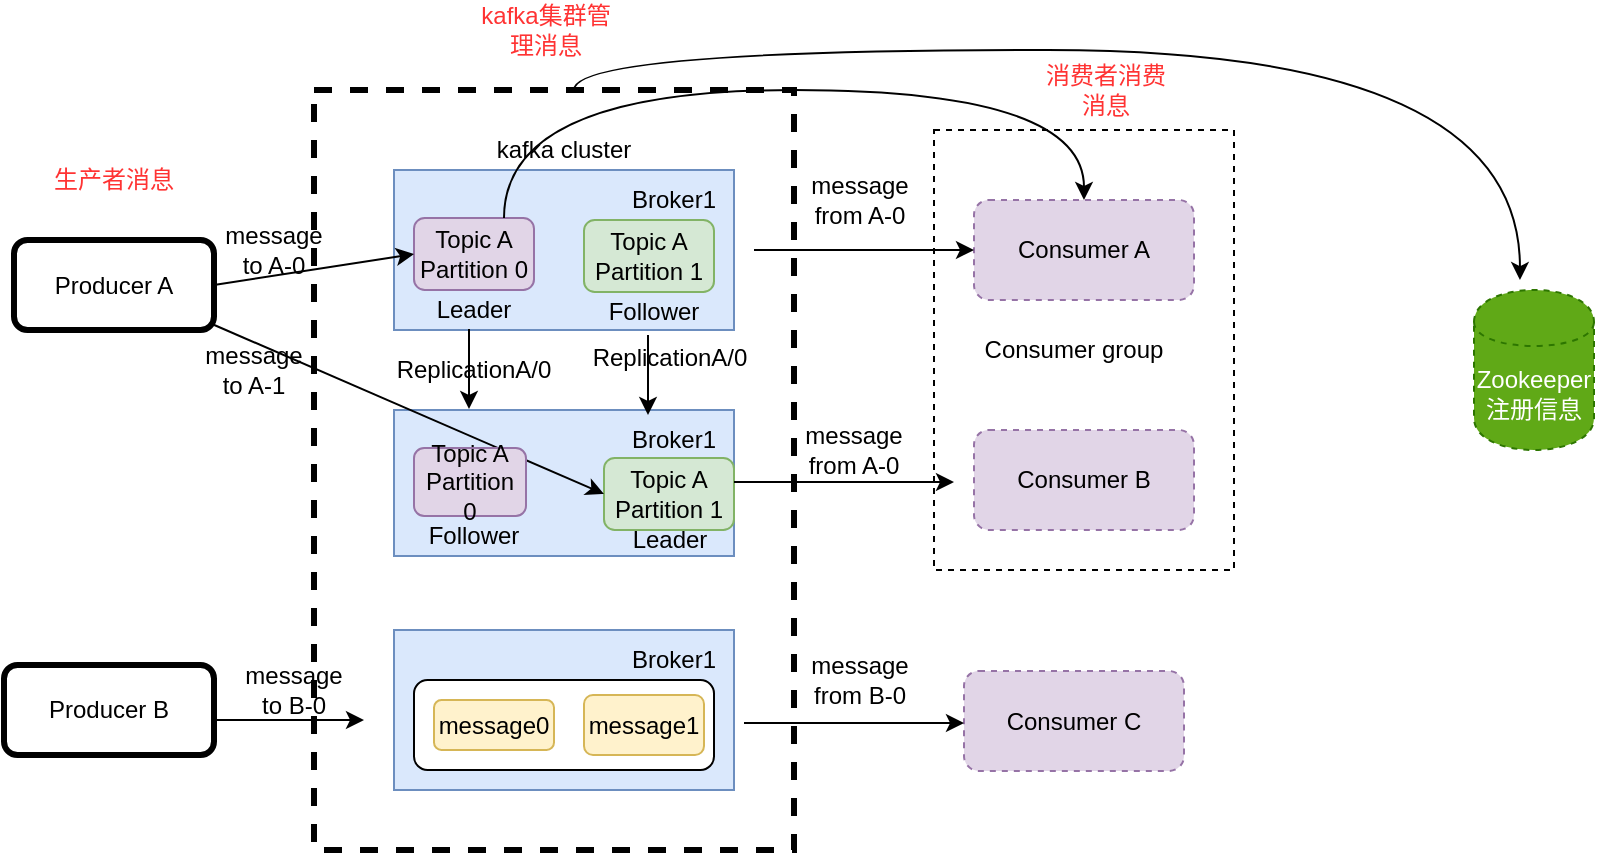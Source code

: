 <mxfile version="12.2.4" pages="1"><diagram id="Q1hz0oyEhZzZUKL4HSKh" name="Page-1"><mxGraphModel dx="714" dy="525" grid="1" gridSize="10" guides="1" tooltips="1" connect="1" arrows="1" fold="1" page="1" pageScale="1" pageWidth="827" pageHeight="1169" background="none" math="0" shadow="0"><root><mxCell id="0"/><mxCell id="1" parent="0"/><mxCell id="aexT5dULUg-ji-eFVnQB-1" value="" style="rounded=0;whiteSpace=wrap;html=1;dashed=1;strokeWidth=3;" vertex="1" parent="1"><mxGeometry x="180" y="140" width="240" height="380" as="geometry"/></mxCell><mxCell id="aexT5dULUg-ji-eFVnQB-2" value="" style="rounded=0;whiteSpace=wrap;html=1;fillColor=#dae8fc;strokeColor=#6c8ebf;" vertex="1" parent="1"><mxGeometry x="220" y="180" width="170" height="80" as="geometry"/></mxCell><mxCell id="aexT5dULUg-ji-eFVnQB-4" value="kafka cluster" style="text;html=1;strokeColor=none;fillColor=none;align=center;verticalAlign=middle;whiteSpace=wrap;rounded=0;" vertex="1" parent="1"><mxGeometry x="260" y="160" width="90" height="20" as="geometry"/></mxCell><mxCell id="aexT5dULUg-ji-eFVnQB-5" value="Broker1" style="text;html=1;strokeColor=none;fillColor=none;align=center;verticalAlign=middle;whiteSpace=wrap;rounded=0;" vertex="1" parent="1"><mxGeometry x="340" y="185" width="40" height="20" as="geometry"/></mxCell><mxCell id="aexT5dULUg-ji-eFVnQB-6" value="" style="rounded=0;whiteSpace=wrap;html=1;fillColor=#dae8fc;strokeColor=#6c8ebf;" vertex="1" parent="1"><mxGeometry x="220" y="300" width="170" height="73" as="geometry"/></mxCell><mxCell id="aexT5dULUg-ji-eFVnQB-7" value="Broker1" style="text;html=1;strokeColor=none;fillColor=none;align=center;verticalAlign=middle;whiteSpace=wrap;rounded=0;" vertex="1" parent="1"><mxGeometry x="340" y="304.5" width="40" height="20" as="geometry"/></mxCell><mxCell id="aexT5dULUg-ji-eFVnQB-8" value="" style="rounded=0;whiteSpace=wrap;html=1;fillColor=#dae8fc;strokeColor=#6c8ebf;" vertex="1" parent="1"><mxGeometry x="220" y="410" width="170" height="80" as="geometry"/></mxCell><mxCell id="aexT5dULUg-ji-eFVnQB-9" value="Broker1" style="text;html=1;strokeColor=none;fillColor=none;align=center;verticalAlign=middle;whiteSpace=wrap;rounded=0;" vertex="1" parent="1"><mxGeometry x="340" y="415" width="40" height="20" as="geometry"/></mxCell><mxCell id="aexT5dULUg-ji-eFVnQB-10" value="Producer A" style="rounded=1;whiteSpace=wrap;html=1;strokeWidth=3;" vertex="1" parent="1"><mxGeometry x="30" y="215" width="100" height="45" as="geometry"/></mxCell><mxCell id="aexT5dULUg-ji-eFVnQB-11" value="&lt;span style=&quot;white-space: normal&quot;&gt;Producer B&lt;/span&gt;" style="rounded=1;whiteSpace=wrap;html=1;strokeWidth=3;" vertex="1" parent="1"><mxGeometry x="25" y="427.5" width="105" height="45" as="geometry"/></mxCell><mxCell id="aexT5dULUg-ji-eFVnQB-12" value="&lt;font color=&quot;#ff3333&quot;&gt;生产者消息&lt;/font&gt;" style="text;html=1;strokeColor=none;fillColor=none;align=center;verticalAlign=middle;whiteSpace=wrap;rounded=0;" vertex="1" parent="1"><mxGeometry x="44" y="175" width="72" height="20" as="geometry"/></mxCell><mxCell id="aexT5dULUg-ji-eFVnQB-13" value="Topic A&lt;br&gt;Partition 0" style="rounded=1;whiteSpace=wrap;html=1;strokeWidth=1;fillColor=#e1d5e7;strokeColor=#9673a6;" vertex="1" parent="1"><mxGeometry x="230" y="204" width="60" height="36" as="geometry"/></mxCell><mxCell id="aexT5dULUg-ji-eFVnQB-14" value="Topic A&lt;br&gt;Partition 1" style="rounded=1;whiteSpace=wrap;html=1;strokeWidth=1;fillColor=#d5e8d4;strokeColor=#82b366;" vertex="1" parent="1"><mxGeometry x="325" y="324" width="65" height="36" as="geometry"/></mxCell><mxCell id="aexT5dULUg-ji-eFVnQB-16" value="" style="endArrow=classic;html=1;entryX=0;entryY=0.5;entryDx=0;entryDy=0;exitX=1;exitY=0.5;exitDx=0;exitDy=0;" edge="1" parent="1" source="aexT5dULUg-ji-eFVnQB-10" target="aexT5dULUg-ji-eFVnQB-13"><mxGeometry width="50" height="50" relative="1" as="geometry"><mxPoint x="140" y="270" as="sourcePoint"/><mxPoint x="190" y="220" as="targetPoint"/></mxGeometry></mxCell><mxCell id="aexT5dULUg-ji-eFVnQB-19" value="" style="endArrow=classic;html=1;entryX=0;entryY=0.5;entryDx=0;entryDy=0;exitX=0.99;exitY=0.933;exitDx=0;exitDy=0;exitPerimeter=0;" edge="1" parent="1" source="aexT5dULUg-ji-eFVnQB-10" target="aexT5dULUg-ji-eFVnQB-14"><mxGeometry width="50" height="50" relative="1" as="geometry"><mxPoint x="120" y="290" as="sourcePoint"/><mxPoint x="170" y="240" as="targetPoint"/></mxGeometry></mxCell><mxCell id="aexT5dULUg-ji-eFVnQB-20" value="Leader" style="text;html=1;strokeColor=none;fillColor=none;align=center;verticalAlign=middle;whiteSpace=wrap;rounded=0;" vertex="1" parent="1"><mxGeometry x="240" y="240" width="40" height="20" as="geometry"/></mxCell><mxCell id="aexT5dULUg-ji-eFVnQB-21" value="Topic A&lt;br&gt;Partition 1" style="rounded=1;whiteSpace=wrap;html=1;strokeWidth=1;fillColor=#d5e8d4;strokeColor=#82b366;" vertex="1" parent="1"><mxGeometry x="315" y="205" width="65" height="36" as="geometry"/></mxCell><mxCell id="aexT5dULUg-ji-eFVnQB-22" value="Follower" style="text;html=1;strokeColor=none;fillColor=none;align=center;verticalAlign=middle;whiteSpace=wrap;rounded=0;" vertex="1" parent="1"><mxGeometry x="330" y="241" width="40" height="20" as="geometry"/></mxCell><mxCell id="aexT5dULUg-ji-eFVnQB-23" value="Leader" style="text;html=1;strokeColor=none;fillColor=none;align=center;verticalAlign=middle;whiteSpace=wrap;rounded=0;" vertex="1" parent="1"><mxGeometry x="337.5" y="354.5" width="40" height="20" as="geometry"/></mxCell><mxCell id="aexT5dULUg-ji-eFVnQB-24" value="Topic A&lt;br&gt;Partition 0" style="rounded=1;whiteSpace=wrap;html=1;strokeWidth=1;fillColor=#e1d5e7;strokeColor=#9673a6;" vertex="1" parent="1"><mxGeometry x="230" y="319" width="56" height="34" as="geometry"/></mxCell><mxCell id="aexT5dULUg-ji-eFVnQB-25" value="Follower" style="text;html=1;strokeColor=none;fillColor=none;align=center;verticalAlign=middle;whiteSpace=wrap;rounded=0;" vertex="1" parent="1"><mxGeometry x="240" y="353" width="40" height="20" as="geometry"/></mxCell><mxCell id="aexT5dULUg-ji-eFVnQB-28" value="ReplicationA/0" style="text;html=1;strokeColor=none;fillColor=none;align=center;verticalAlign=middle;whiteSpace=wrap;rounded=0;" vertex="1" parent="1"><mxGeometry x="337.5" y="264" width="40" height="20" as="geometry"/></mxCell><mxCell id="aexT5dULUg-ji-eFVnQB-32" value="" style="endArrow=classic;html=1;" edge="1" parent="1"><mxGeometry width="50" height="50" relative="1" as="geometry"><mxPoint x="347" y="262.5" as="sourcePoint"/><mxPoint x="347" y="302.5" as="targetPoint"/></mxGeometry></mxCell><mxCell id="aexT5dULUg-ji-eFVnQB-27" value="ReplicationA/0" style="text;html=1;strokeColor=none;fillColor=none;align=center;verticalAlign=middle;whiteSpace=wrap;rounded=0;" vertex="1" parent="1"><mxGeometry x="240" y="270" width="40" height="20" as="geometry"/></mxCell><mxCell id="aexT5dULUg-ji-eFVnQB-35" value="" style="endArrow=classic;html=1;" edge="1" parent="1"><mxGeometry width="50" height="50" relative="1" as="geometry"><mxPoint x="257.5" y="259.5" as="sourcePoint"/><mxPoint x="257.5" y="299.5" as="targetPoint"/></mxGeometry></mxCell><mxCell id="aexT5dULUg-ji-eFVnQB-36" value="message to A-0" style="text;html=1;strokeColor=none;fillColor=none;align=center;verticalAlign=middle;whiteSpace=wrap;rounded=0;" vertex="1" parent="1"><mxGeometry x="140" y="210" width="40" height="20" as="geometry"/></mxCell><mxCell id="aexT5dULUg-ji-eFVnQB-39" value="message to A-1" style="text;html=1;strokeColor=none;fillColor=none;align=center;verticalAlign=middle;whiteSpace=wrap;rounded=0;" vertex="1" parent="1"><mxGeometry x="130" y="270" width="40" height="20" as="geometry"/></mxCell><mxCell id="aexT5dULUg-ji-eFVnQB-41" value="" style="rounded=1;whiteSpace=wrap;html=1;strokeWidth=1;" vertex="1" parent="1"><mxGeometry x="230" y="435" width="150" height="45" as="geometry"/></mxCell><mxCell id="aexT5dULUg-ji-eFVnQB-40" value="message0" style="rounded=1;whiteSpace=wrap;html=1;strokeWidth=1;fillColor=#fff2cc;strokeColor=#d6b656;" vertex="1" parent="1"><mxGeometry x="240" y="445" width="60" height="25" as="geometry"/></mxCell><mxCell id="aexT5dULUg-ji-eFVnQB-15" value="message1" style="rounded=1;whiteSpace=wrap;html=1;strokeWidth=1;fillColor=#fff2cc;strokeColor=#d6b656;" vertex="1" parent="1"><mxGeometry x="315" y="442.5" width="60" height="30" as="geometry"/></mxCell><mxCell id="aexT5dULUg-ji-eFVnQB-42" value="" style="rounded=0;whiteSpace=wrap;html=1;strokeWidth=1;dashed=1;" vertex="1" parent="1"><mxGeometry x="490" y="160" width="150" height="220" as="geometry"/></mxCell><mxCell id="aexT5dULUg-ji-eFVnQB-43" value="Consumer A" style="rounded=1;whiteSpace=wrap;html=1;dashed=1;strokeWidth=1;fillColor=#e1d5e7;strokeColor=#9673a6;" vertex="1" parent="1"><mxGeometry x="510" y="195" width="110" height="50" as="geometry"/></mxCell><mxCell id="aexT5dULUg-ji-eFVnQB-44" value="Consumer B" style="rounded=1;whiteSpace=wrap;html=1;dashed=1;strokeWidth=1;fillColor=#e1d5e7;strokeColor=#9673a6;" vertex="1" parent="1"><mxGeometry x="510" y="310" width="110" height="50" as="geometry"/></mxCell><mxCell id="aexT5dULUg-ji-eFVnQB-45" value="Consumer group" style="text;html=1;strokeColor=none;fillColor=none;align=center;verticalAlign=middle;whiteSpace=wrap;rounded=0;dashed=1;" vertex="1" parent="1"><mxGeometry x="500" y="260" width="120" height="20" as="geometry"/></mxCell><mxCell id="aexT5dULUg-ji-eFVnQB-48" value="" style="endArrow=classic;html=1;" edge="1" parent="1"><mxGeometry width="50" height="50" relative="1" as="geometry"><mxPoint x="390" y="336" as="sourcePoint"/><mxPoint x="500" y="336" as="targetPoint"/></mxGeometry></mxCell><mxCell id="aexT5dULUg-ji-eFVnQB-49" value="" style="endArrow=classic;html=1;" edge="1" parent="1"><mxGeometry width="50" height="50" relative="1" as="geometry"><mxPoint x="400" y="220" as="sourcePoint"/><mxPoint x="510" y="220" as="targetPoint"/></mxGeometry></mxCell><mxCell id="aexT5dULUg-ji-eFVnQB-50" value="message from A-0" style="text;html=1;strokeColor=none;fillColor=none;align=center;verticalAlign=middle;whiteSpace=wrap;rounded=0;dashed=1;" vertex="1" parent="1"><mxGeometry x="433" y="185" width="40" height="20" as="geometry"/></mxCell><mxCell id="aexT5dULUg-ji-eFVnQB-51" value="message from A-0" style="text;html=1;strokeColor=none;fillColor=none;align=center;verticalAlign=middle;whiteSpace=wrap;rounded=0;dashed=1;" vertex="1" parent="1"><mxGeometry x="430" y="310" width="40" height="20" as="geometry"/></mxCell><mxCell id="aexT5dULUg-ji-eFVnQB-52" value="" style="endArrow=classic;html=1;entryX=0.5;entryY=0;entryDx=0;entryDy=0;edgeStyle=orthogonalEdgeStyle;curved=1;exitX=0.75;exitY=0;exitDx=0;exitDy=0;" edge="1" parent="1" source="aexT5dULUg-ji-eFVnQB-13" target="aexT5dULUg-ji-eFVnQB-43"><mxGeometry width="50" height="50" relative="1" as="geometry"><mxPoint x="340" y="110" as="sourcePoint"/><mxPoint x="390" y="60" as="targetPoint"/><Array as="points"><mxPoint x="275" y="140"/><mxPoint x="565" y="140"/></Array></mxGeometry></mxCell><mxCell id="aexT5dULUg-ji-eFVnQB-53" value="Consumer C" style="rounded=1;whiteSpace=wrap;html=1;dashed=1;strokeWidth=1;fillColor=#e1d5e7;strokeColor=#9673a6;" vertex="1" parent="1"><mxGeometry x="505" y="430.5" width="110" height="50" as="geometry"/></mxCell><mxCell id="aexT5dULUg-ji-eFVnQB-54" value="message from B-0" style="text;html=1;strokeColor=none;fillColor=none;align=center;verticalAlign=middle;whiteSpace=wrap;rounded=0;dashed=1;" vertex="1" parent="1"><mxGeometry x="433" y="425" width="40" height="20" as="geometry"/></mxCell><mxCell id="aexT5dULUg-ji-eFVnQB-55" value="" style="endArrow=classic;html=1;" edge="1" parent="1"><mxGeometry width="50" height="50" relative="1" as="geometry"><mxPoint x="395" y="456.5" as="sourcePoint"/><mxPoint x="505" y="456.5" as="targetPoint"/></mxGeometry></mxCell><mxCell id="aexT5dULUg-ji-eFVnQB-58" value="" style="endArrow=classic;html=1;" edge="1" parent="1"><mxGeometry width="50" height="50" relative="1" as="geometry"><mxPoint x="130" y="455" as="sourcePoint"/><mxPoint x="205" y="455" as="targetPoint"/></mxGeometry></mxCell><mxCell id="aexT5dULUg-ji-eFVnQB-60" value="message to B-0" style="text;html=1;strokeColor=none;fillColor=none;align=center;verticalAlign=middle;whiteSpace=wrap;rounded=0;" vertex="1" parent="1"><mxGeometry x="150" y="430" width="40" height="20" as="geometry"/></mxCell><mxCell id="aexT5dULUg-ji-eFVnQB-61" value="Zookeeper&lt;br&gt;注册信息" style="shape=cylinder;whiteSpace=wrap;html=1;boundedLbl=1;backgroundOutline=1;dashed=1;strokeWidth=1;fillColor=#60a917;strokeColor=#2D7600;fontColor=#ffffff;" vertex="1" parent="1"><mxGeometry x="760" y="240" width="60" height="80" as="geometry"/></mxCell><mxCell id="aexT5dULUg-ji-eFVnQB-62" value="" style="endArrow=classic;html=1;edgeStyle=orthogonalEdgeStyle;curved=1;entryX=0.383;entryY=-0.062;entryDx=0;entryDy=0;entryPerimeter=0;" edge="1" parent="1" target="aexT5dULUg-ji-eFVnQB-61"><mxGeometry width="50" height="50" relative="1" as="geometry"><mxPoint x="310" y="140" as="sourcePoint"/><mxPoint x="760" y="185" as="targetPoint"/><Array as="points"><mxPoint x="310" y="120"/><mxPoint x="783" y="120"/></Array></mxGeometry></mxCell><mxCell id="aexT5dULUg-ji-eFVnQB-66" value="&lt;font color=&quot;#ff3333&quot;&gt;kafka集群管理消息&lt;/font&gt;" style="text;html=1;strokeColor=none;fillColor=none;align=center;verticalAlign=middle;whiteSpace=wrap;rounded=0;" vertex="1" parent="1"><mxGeometry x="260" y="100" width="72" height="20" as="geometry"/></mxCell><mxCell id="aexT5dULUg-ji-eFVnQB-67" value="&lt;font color=&quot;#ff3333&quot;&gt;消费者消费 消息&lt;/font&gt;" style="text;html=1;strokeColor=none;fillColor=none;align=center;verticalAlign=middle;whiteSpace=wrap;rounded=0;" vertex="1" parent="1"><mxGeometry x="540" y="130" width="72" height="20" as="geometry"/></mxCell></root></mxGraphModel></diagram></mxfile>